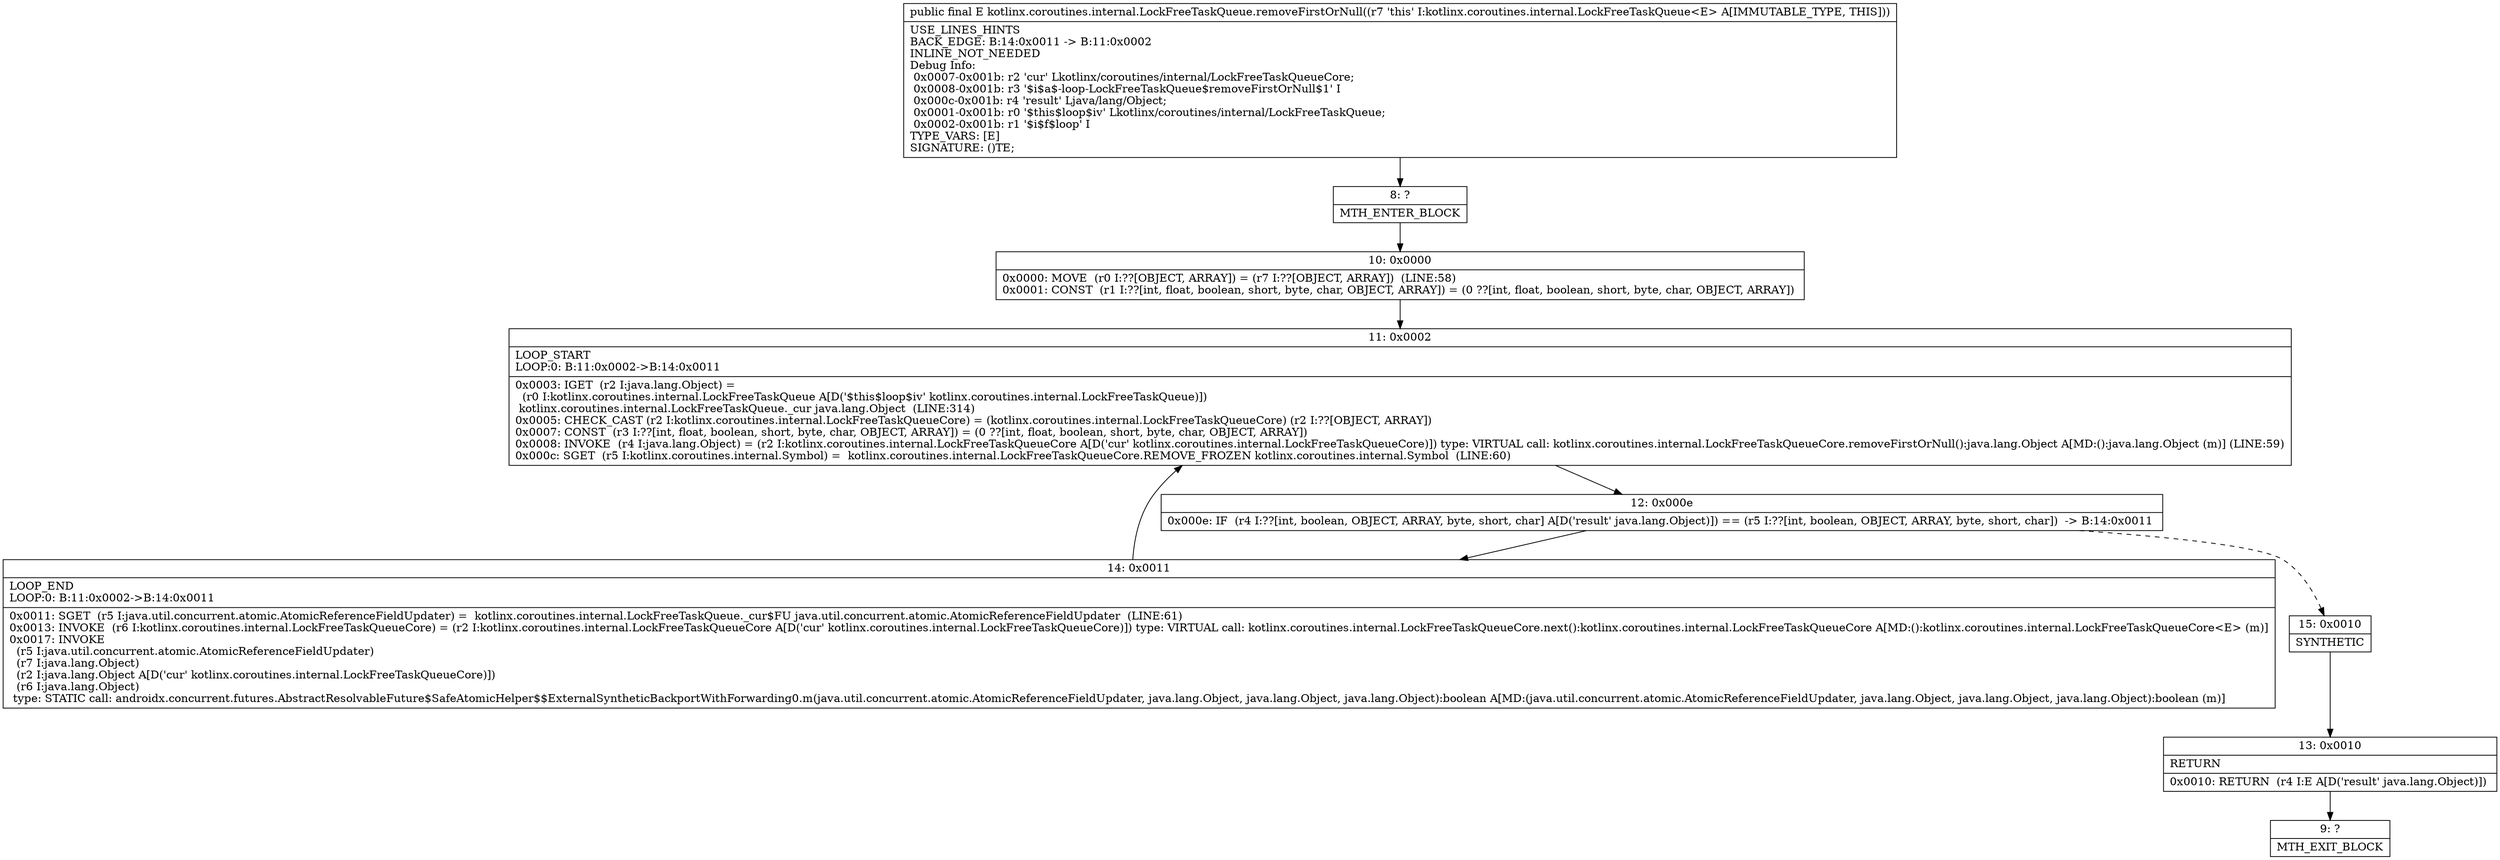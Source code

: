 digraph "CFG forkotlinx.coroutines.internal.LockFreeTaskQueue.removeFirstOrNull()Ljava\/lang\/Object;" {
Node_8 [shape=record,label="{8\:\ ?|MTH_ENTER_BLOCK\l}"];
Node_10 [shape=record,label="{10\:\ 0x0000|0x0000: MOVE  (r0 I:??[OBJECT, ARRAY]) = (r7 I:??[OBJECT, ARRAY])  (LINE:58)\l0x0001: CONST  (r1 I:??[int, float, boolean, short, byte, char, OBJECT, ARRAY]) = (0 ??[int, float, boolean, short, byte, char, OBJECT, ARRAY]) \l}"];
Node_11 [shape=record,label="{11\:\ 0x0002|LOOP_START\lLOOP:0: B:11:0x0002\-\>B:14:0x0011\l|0x0003: IGET  (r2 I:java.lang.Object) = \l  (r0 I:kotlinx.coroutines.internal.LockFreeTaskQueue A[D('$this$loop$iv' kotlinx.coroutines.internal.LockFreeTaskQueue)])\l kotlinx.coroutines.internal.LockFreeTaskQueue._cur java.lang.Object  (LINE:314)\l0x0005: CHECK_CAST (r2 I:kotlinx.coroutines.internal.LockFreeTaskQueueCore) = (kotlinx.coroutines.internal.LockFreeTaskQueueCore) (r2 I:??[OBJECT, ARRAY]) \l0x0007: CONST  (r3 I:??[int, float, boolean, short, byte, char, OBJECT, ARRAY]) = (0 ??[int, float, boolean, short, byte, char, OBJECT, ARRAY]) \l0x0008: INVOKE  (r4 I:java.lang.Object) = (r2 I:kotlinx.coroutines.internal.LockFreeTaskQueueCore A[D('cur' kotlinx.coroutines.internal.LockFreeTaskQueueCore)]) type: VIRTUAL call: kotlinx.coroutines.internal.LockFreeTaskQueueCore.removeFirstOrNull():java.lang.Object A[MD:():java.lang.Object (m)] (LINE:59)\l0x000c: SGET  (r5 I:kotlinx.coroutines.internal.Symbol) =  kotlinx.coroutines.internal.LockFreeTaskQueueCore.REMOVE_FROZEN kotlinx.coroutines.internal.Symbol  (LINE:60)\l}"];
Node_12 [shape=record,label="{12\:\ 0x000e|0x000e: IF  (r4 I:??[int, boolean, OBJECT, ARRAY, byte, short, char] A[D('result' java.lang.Object)]) == (r5 I:??[int, boolean, OBJECT, ARRAY, byte, short, char])  \-\> B:14:0x0011 \l}"];
Node_14 [shape=record,label="{14\:\ 0x0011|LOOP_END\lLOOP:0: B:11:0x0002\-\>B:14:0x0011\l|0x0011: SGET  (r5 I:java.util.concurrent.atomic.AtomicReferenceFieldUpdater) =  kotlinx.coroutines.internal.LockFreeTaskQueue._cur$FU java.util.concurrent.atomic.AtomicReferenceFieldUpdater  (LINE:61)\l0x0013: INVOKE  (r6 I:kotlinx.coroutines.internal.LockFreeTaskQueueCore) = (r2 I:kotlinx.coroutines.internal.LockFreeTaskQueueCore A[D('cur' kotlinx.coroutines.internal.LockFreeTaskQueueCore)]) type: VIRTUAL call: kotlinx.coroutines.internal.LockFreeTaskQueueCore.next():kotlinx.coroutines.internal.LockFreeTaskQueueCore A[MD:():kotlinx.coroutines.internal.LockFreeTaskQueueCore\<E\> (m)]\l0x0017: INVOKE  \l  (r5 I:java.util.concurrent.atomic.AtomicReferenceFieldUpdater)\l  (r7 I:java.lang.Object)\l  (r2 I:java.lang.Object A[D('cur' kotlinx.coroutines.internal.LockFreeTaskQueueCore)])\l  (r6 I:java.lang.Object)\l type: STATIC call: androidx.concurrent.futures.AbstractResolvableFuture$SafeAtomicHelper$$ExternalSyntheticBackportWithForwarding0.m(java.util.concurrent.atomic.AtomicReferenceFieldUpdater, java.lang.Object, java.lang.Object, java.lang.Object):boolean A[MD:(java.util.concurrent.atomic.AtomicReferenceFieldUpdater, java.lang.Object, java.lang.Object, java.lang.Object):boolean (m)]\l}"];
Node_15 [shape=record,label="{15\:\ 0x0010|SYNTHETIC\l}"];
Node_13 [shape=record,label="{13\:\ 0x0010|RETURN\l|0x0010: RETURN  (r4 I:E A[D('result' java.lang.Object)]) \l}"];
Node_9 [shape=record,label="{9\:\ ?|MTH_EXIT_BLOCK\l}"];
MethodNode[shape=record,label="{public final E kotlinx.coroutines.internal.LockFreeTaskQueue.removeFirstOrNull((r7 'this' I:kotlinx.coroutines.internal.LockFreeTaskQueue\<E\> A[IMMUTABLE_TYPE, THIS]))  | USE_LINES_HINTS\lBACK_EDGE: B:14:0x0011 \-\> B:11:0x0002\lINLINE_NOT_NEEDED\lDebug Info:\l  0x0007\-0x001b: r2 'cur' Lkotlinx\/coroutines\/internal\/LockFreeTaskQueueCore;\l  0x0008\-0x001b: r3 '$i$a$\-loop\-LockFreeTaskQueue$removeFirstOrNull$1' I\l  0x000c\-0x001b: r4 'result' Ljava\/lang\/Object;\l  0x0001\-0x001b: r0 '$this$loop$iv' Lkotlinx\/coroutines\/internal\/LockFreeTaskQueue;\l  0x0002\-0x001b: r1 '$i$f$loop' I\lTYPE_VARS: [E]\lSIGNATURE: ()TE;\l}"];
MethodNode -> Node_8;Node_8 -> Node_10;
Node_10 -> Node_11;
Node_11 -> Node_12;
Node_12 -> Node_14;
Node_12 -> Node_15[style=dashed];
Node_14 -> Node_11;
Node_15 -> Node_13;
Node_13 -> Node_9;
}

